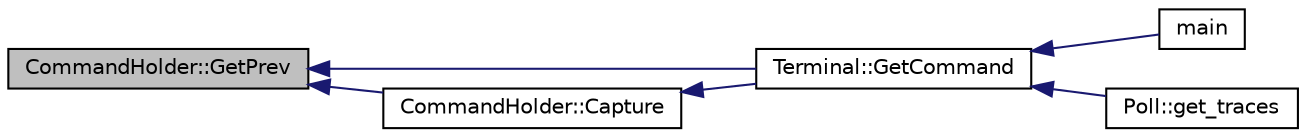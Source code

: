 digraph "CommandHolder::GetPrev"
{
  edge [fontname="Helvetica",fontsize="10",labelfontname="Helvetica",labelfontsize="10"];
  node [fontname="Helvetica",fontsize="10",shape=record];
  rankdir="LR";
  Node1 [label="CommandHolder::GetPrev",height=0.2,width=0.4,color="black", fillcolor="grey75", style="filled", fontcolor="black"];
  Node1 -> Node2 [dir="back",color="midnightblue",fontsize="10",style="solid",fontname="Helvetica"];
  Node2 [label="Terminal::GetCommand",height=0.2,width=0.4,color="black", fillcolor="white", style="filled",URL="$dc/d46/class_terminal.html#afef43bf766d6ea1e2b739d231c84f57d",tooltip="Wait for the user to input a command. "];
  Node2 -> Node3 [dir="back",color="midnightblue",fontsize="10",style="solid",fontname="Helvetica"];
  Node3 [label="main",height=0.2,width=0.4,color="black", fillcolor="white", style="filled",URL="$d0/dae/_c_terminal_test_8cpp.html#a0ddf1224851353fc92bfbff6f499fa97"];
  Node2 -> Node4 [dir="back",color="midnightblue",fontsize="10",style="solid",fontname="Helvetica"];
  Node4 [label="Poll::get_traces",height=0.2,width=0.4,color="black", fillcolor="white", style="filled",URL="$d6/db0/class_poll.html#a7bc77d04169be53d1a3553e0a55932d6",tooltip="Acquire raw traces from a pixie module. "];
  Node1 -> Node5 [dir="back",color="midnightblue",fontsize="10",style="solid",fontname="Helvetica"];
  Node5 [label="CommandHolder::Capture",height=0.2,width=0.4,color="black", fillcolor="white", style="filled",URL="$d2/d2e/class_command_holder.html#a9263f7602119a4b47dfa5b6db90d8e20",tooltip="Capture the current command line text and store it for later use. "];
  Node5 -> Node2 [dir="back",color="midnightblue",fontsize="10",style="solid",fontname="Helvetica"];
}
